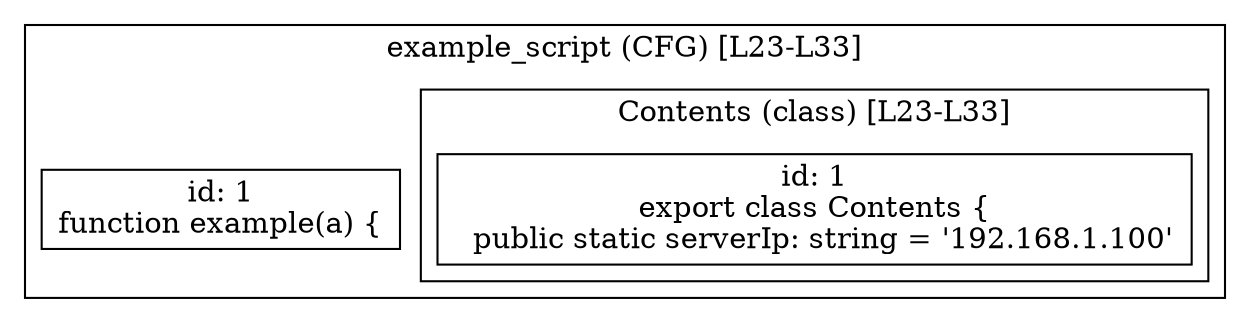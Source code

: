 digraph "86.ts" {
  subgraph "cluster_1" {
    label="example_script (CFG) [L23-L33]";
    node_1_1 [label="id: 1\nfunction example(a) {", shape=box];
  subgraph "cluster_2" {
    label="Contents (class) [L23-L33]";
    node_2_1 [label="id: 1\nexport class Contents {
  public static serverIp: string = '192.168.1.100'", shape=box];
  }
  }
}